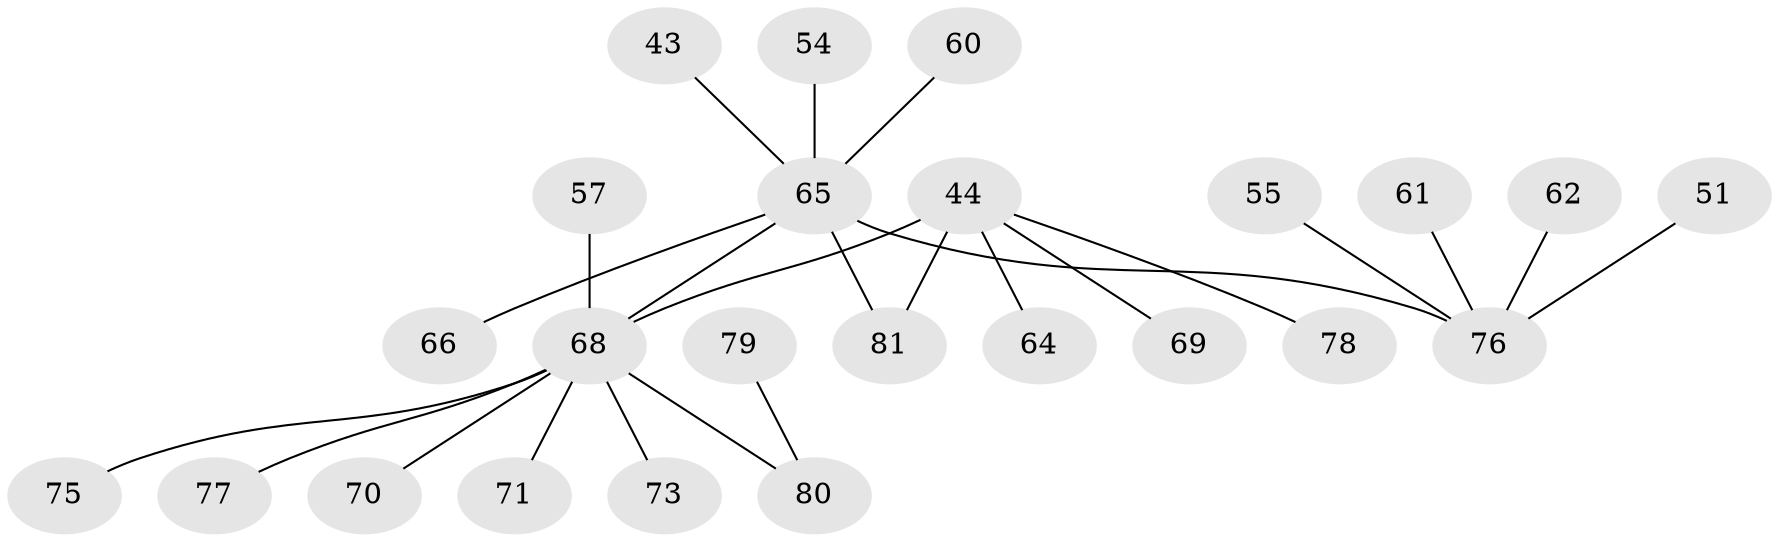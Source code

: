 // original degree distribution, {2: 0.2222222222222222, 23: 0.012345679012345678, 4: 0.037037037037037035, 1: 0.6049382716049383, 14: 0.012345679012345678, 3: 0.07407407407407407, 8: 0.012345679012345678, 9: 0.012345679012345678, 5: 0.012345679012345678}
// Generated by graph-tools (version 1.1) at 2025/51/03/04/25 21:51:29]
// undirected, 24 vertices, 24 edges
graph export_dot {
graph [start="1"]
  node [color=gray90,style=filled];
  43;
  44 [super="+36+12"];
  51;
  54;
  55;
  57 [super="+5"];
  60 [super="+37"];
  61;
  62;
  64 [super="+45"];
  65 [super="+25+27"];
  66 [super="+56"];
  68 [super="+4+8+9+21+28+32+42+46+47"];
  69;
  70;
  71;
  73 [super="+67"];
  75 [super="+38+74"];
  76 [super="+13+23+19+31+40+50"];
  77;
  78;
  79 [super="+29"];
  80 [super="+48+49+53+63"];
  81 [super="+72"];
  43 -- 65;
  44 -- 69;
  44 -- 78;
  44 -- 64;
  44 -- 81;
  44 -- 68 [weight=3];
  51 -- 76;
  54 -- 65;
  55 -- 76;
  57 -- 68;
  60 -- 65;
  61 -- 76;
  62 -- 76;
  65 -- 66;
  65 -- 68 [weight=2];
  65 -- 76 [weight=3];
  65 -- 81;
  68 -- 70;
  68 -- 71;
  68 -- 73;
  68 -- 75;
  68 -- 77;
  68 -- 80 [weight=2];
  79 -- 80;
}

